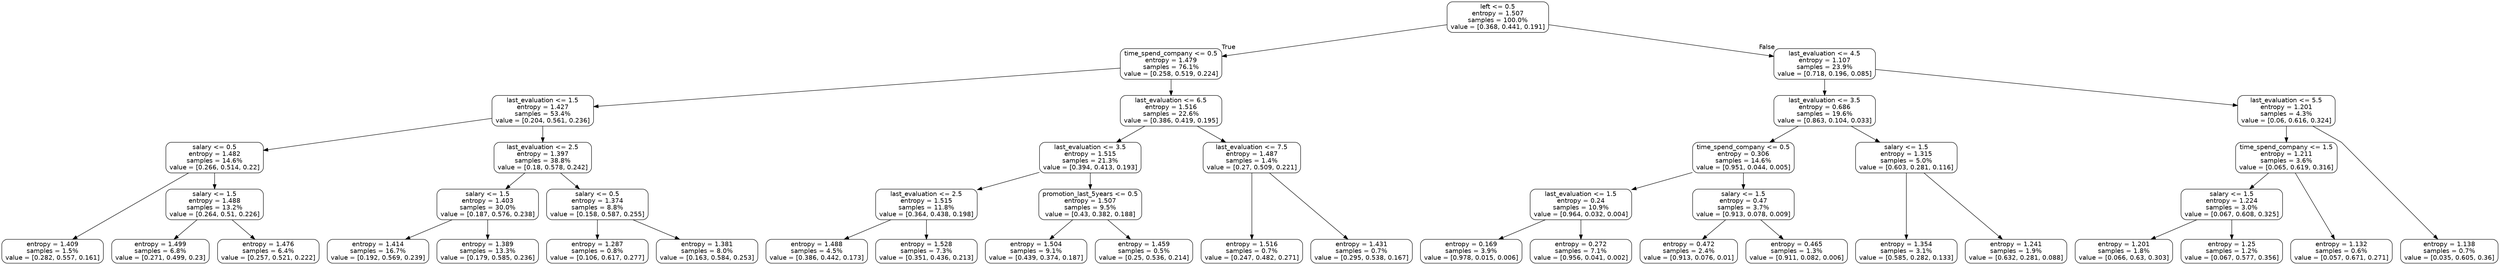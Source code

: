 digraph Tree {
node [shape=box, style="rounded", color="black", fontname=helvetica] ;
graph [ranksep=equally, splines=polyline] ;
edge [fontname=helvetica] ;
0 [label="left <= 0.5\nentropy = 1.507\nsamples = 100.0%\nvalue = [0.368, 0.441, 0.191]"] ;
1 [label="time_spend_company <= 0.5\nentropy = 1.479\nsamples = 76.1%\nvalue = [0.258, 0.519, 0.224]"] ;
0 -> 1 [labeldistance=2.5, labelangle=45, headlabel="True"] ;
2 [label="last_evaluation <= 1.5\nentropy = 1.427\nsamples = 53.4%\nvalue = [0.204, 0.561, 0.236]"] ;
1 -> 2 ;
3 [label="salary <= 0.5\nentropy = 1.482\nsamples = 14.6%\nvalue = [0.266, 0.514, 0.22]"] ;
2 -> 3 ;
4 [label="entropy = 1.409\nsamples = 1.5%\nvalue = [0.282, 0.557, 0.161]"] ;
3 -> 4 ;
5 [label="salary <= 1.5\nentropy = 1.488\nsamples = 13.2%\nvalue = [0.264, 0.51, 0.226]"] ;
3 -> 5 ;
6 [label="entropy = 1.499\nsamples = 6.8%\nvalue = [0.271, 0.499, 0.23]"] ;
5 -> 6 ;
7 [label="entropy = 1.476\nsamples = 6.4%\nvalue = [0.257, 0.521, 0.222]"] ;
5 -> 7 ;
8 [label="last_evaluation <= 2.5\nentropy = 1.397\nsamples = 38.8%\nvalue = [0.18, 0.578, 0.242]"] ;
2 -> 8 ;
9 [label="salary <= 1.5\nentropy = 1.403\nsamples = 30.0%\nvalue = [0.187, 0.576, 0.238]"] ;
8 -> 9 ;
10 [label="entropy = 1.414\nsamples = 16.7%\nvalue = [0.192, 0.569, 0.239]"] ;
9 -> 10 ;
11 [label="entropy = 1.389\nsamples = 13.3%\nvalue = [0.179, 0.585, 0.236]"] ;
9 -> 11 ;
12 [label="salary <= 0.5\nentropy = 1.374\nsamples = 8.8%\nvalue = [0.158, 0.587, 0.255]"] ;
8 -> 12 ;
13 [label="entropy = 1.287\nsamples = 0.8%\nvalue = [0.106, 0.617, 0.277]"] ;
12 -> 13 ;
14 [label="entropy = 1.381\nsamples = 8.0%\nvalue = [0.163, 0.584, 0.253]"] ;
12 -> 14 ;
15 [label="last_evaluation <= 6.5\nentropy = 1.516\nsamples = 22.6%\nvalue = [0.386, 0.419, 0.195]"] ;
1 -> 15 ;
16 [label="last_evaluation <= 3.5\nentropy = 1.515\nsamples = 21.3%\nvalue = [0.394, 0.413, 0.193]"] ;
15 -> 16 ;
17 [label="last_evaluation <= 2.5\nentropy = 1.515\nsamples = 11.8%\nvalue = [0.364, 0.438, 0.198]"] ;
16 -> 17 ;
18 [label="entropy = 1.488\nsamples = 4.5%\nvalue = [0.386, 0.442, 0.173]"] ;
17 -> 18 ;
19 [label="entropy = 1.528\nsamples = 7.3%\nvalue = [0.351, 0.436, 0.213]"] ;
17 -> 19 ;
20 [label="promotion_last_5years <= 0.5\nentropy = 1.507\nsamples = 9.5%\nvalue = [0.43, 0.382, 0.188]"] ;
16 -> 20 ;
21 [label="entropy = 1.504\nsamples = 9.1%\nvalue = [0.439, 0.374, 0.187]"] ;
20 -> 21 ;
22 [label="entropy = 1.459\nsamples = 0.5%\nvalue = [0.25, 0.536, 0.214]"] ;
20 -> 22 ;
23 [label="last_evaluation <= 7.5\nentropy = 1.487\nsamples = 1.4%\nvalue = [0.27, 0.509, 0.221]"] ;
15 -> 23 ;
24 [label="entropy = 1.516\nsamples = 0.7%\nvalue = [0.247, 0.482, 0.271]"] ;
23 -> 24 ;
25 [label="entropy = 1.431\nsamples = 0.7%\nvalue = [0.295, 0.538, 0.167]"] ;
23 -> 25 ;
26 [label="last_evaluation <= 4.5\nentropy = 1.107\nsamples = 23.9%\nvalue = [0.718, 0.196, 0.085]"] ;
0 -> 26 [labeldistance=2.5, labelangle=-45, headlabel="False"] ;
27 [label="last_evaluation <= 3.5\nentropy = 0.686\nsamples = 19.6%\nvalue = [0.863, 0.104, 0.033]"] ;
26 -> 27 ;
28 [label="time_spend_company <= 0.5\nentropy = 0.306\nsamples = 14.6%\nvalue = [0.951, 0.044, 0.005]"] ;
27 -> 28 ;
29 [label="last_evaluation <= 1.5\nentropy = 0.24\nsamples = 10.9%\nvalue = [0.964, 0.032, 0.004]"] ;
28 -> 29 ;
30 [label="entropy = 0.169\nsamples = 3.9%\nvalue = [0.978, 0.015, 0.006]"] ;
29 -> 30 ;
31 [label="entropy = 0.272\nsamples = 7.1%\nvalue = [0.956, 0.041, 0.002]"] ;
29 -> 31 ;
32 [label="salary <= 1.5\nentropy = 0.47\nsamples = 3.7%\nvalue = [0.913, 0.078, 0.009]"] ;
28 -> 32 ;
33 [label="entropy = 0.472\nsamples = 2.4%\nvalue = [0.913, 0.076, 0.01]"] ;
32 -> 33 ;
34 [label="entropy = 0.465\nsamples = 1.3%\nvalue = [0.911, 0.082, 0.006]"] ;
32 -> 34 ;
35 [label="salary <= 1.5\nentropy = 1.315\nsamples = 5.0%\nvalue = [0.603, 0.281, 0.116]"] ;
27 -> 35 ;
36 [label="entropy = 1.354\nsamples = 3.1%\nvalue = [0.585, 0.282, 0.133]"] ;
35 -> 36 ;
37 [label="entropy = 1.241\nsamples = 1.9%\nvalue = [0.632, 0.281, 0.088]"] ;
35 -> 37 ;
38 [label="last_evaluation <= 5.5\nentropy = 1.201\nsamples = 4.3%\nvalue = [0.06, 0.616, 0.324]"] ;
26 -> 38 ;
39 [label="time_spend_company <= 1.5\nentropy = 1.211\nsamples = 3.6%\nvalue = [0.065, 0.619, 0.316]"] ;
38 -> 39 ;
40 [label="salary <= 1.5\nentropy = 1.224\nsamples = 3.0%\nvalue = [0.067, 0.608, 0.325]"] ;
39 -> 40 ;
41 [label="entropy = 1.201\nsamples = 1.8%\nvalue = [0.066, 0.63, 0.303]"] ;
40 -> 41 ;
42 [label="entropy = 1.25\nsamples = 1.2%\nvalue = [0.067, 0.577, 0.356]"] ;
40 -> 42 ;
43 [label="entropy = 1.132\nsamples = 0.6%\nvalue = [0.057, 0.671, 0.271]"] ;
39 -> 43 ;
44 [label="entropy = 1.138\nsamples = 0.7%\nvalue = [0.035, 0.605, 0.36]"] ;
38 -> 44 ;
{rank=same ; 0} ;
{rank=same ; 1; 26} ;
{rank=same ; 2; 15; 27; 38} ;
{rank=same ; 3; 8; 16; 23; 28; 35; 39} ;
{rank=same ; 5; 9; 12; 17; 20; 29; 32; 40} ;
{rank=same ; 4; 6; 7; 10; 11; 13; 14; 18; 19; 21; 22; 24; 25; 30; 31; 33; 34; 36; 37; 41; 42; 43; 44} ;
}